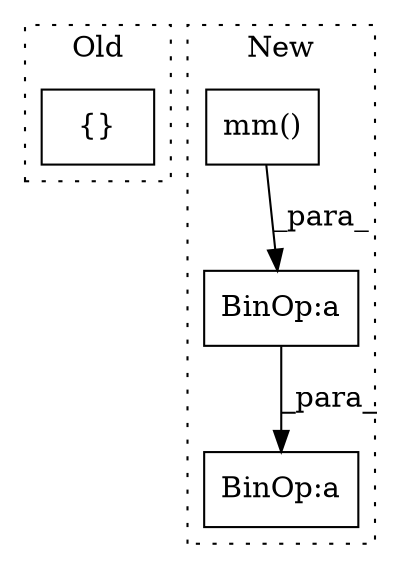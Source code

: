 digraph G {
subgraph cluster0 {
1 [label="{}" a="59" s="1024,1055" l="1,0" shape="box"];
label = "Old";
style="dotted";
}
subgraph cluster1 {
2 [label="mm()" a="75" s="462,497" l="9,1" shape="box"];
3 [label="BinOp:a" a="82" s="610" l="2" shape="box"];
4 [label="BinOp:a" a="82" s="580" l="3" shape="box"];
label = "New";
style="dotted";
}
2 -> 3 [label="_para_"];
3 -> 4 [label="_para_"];
}